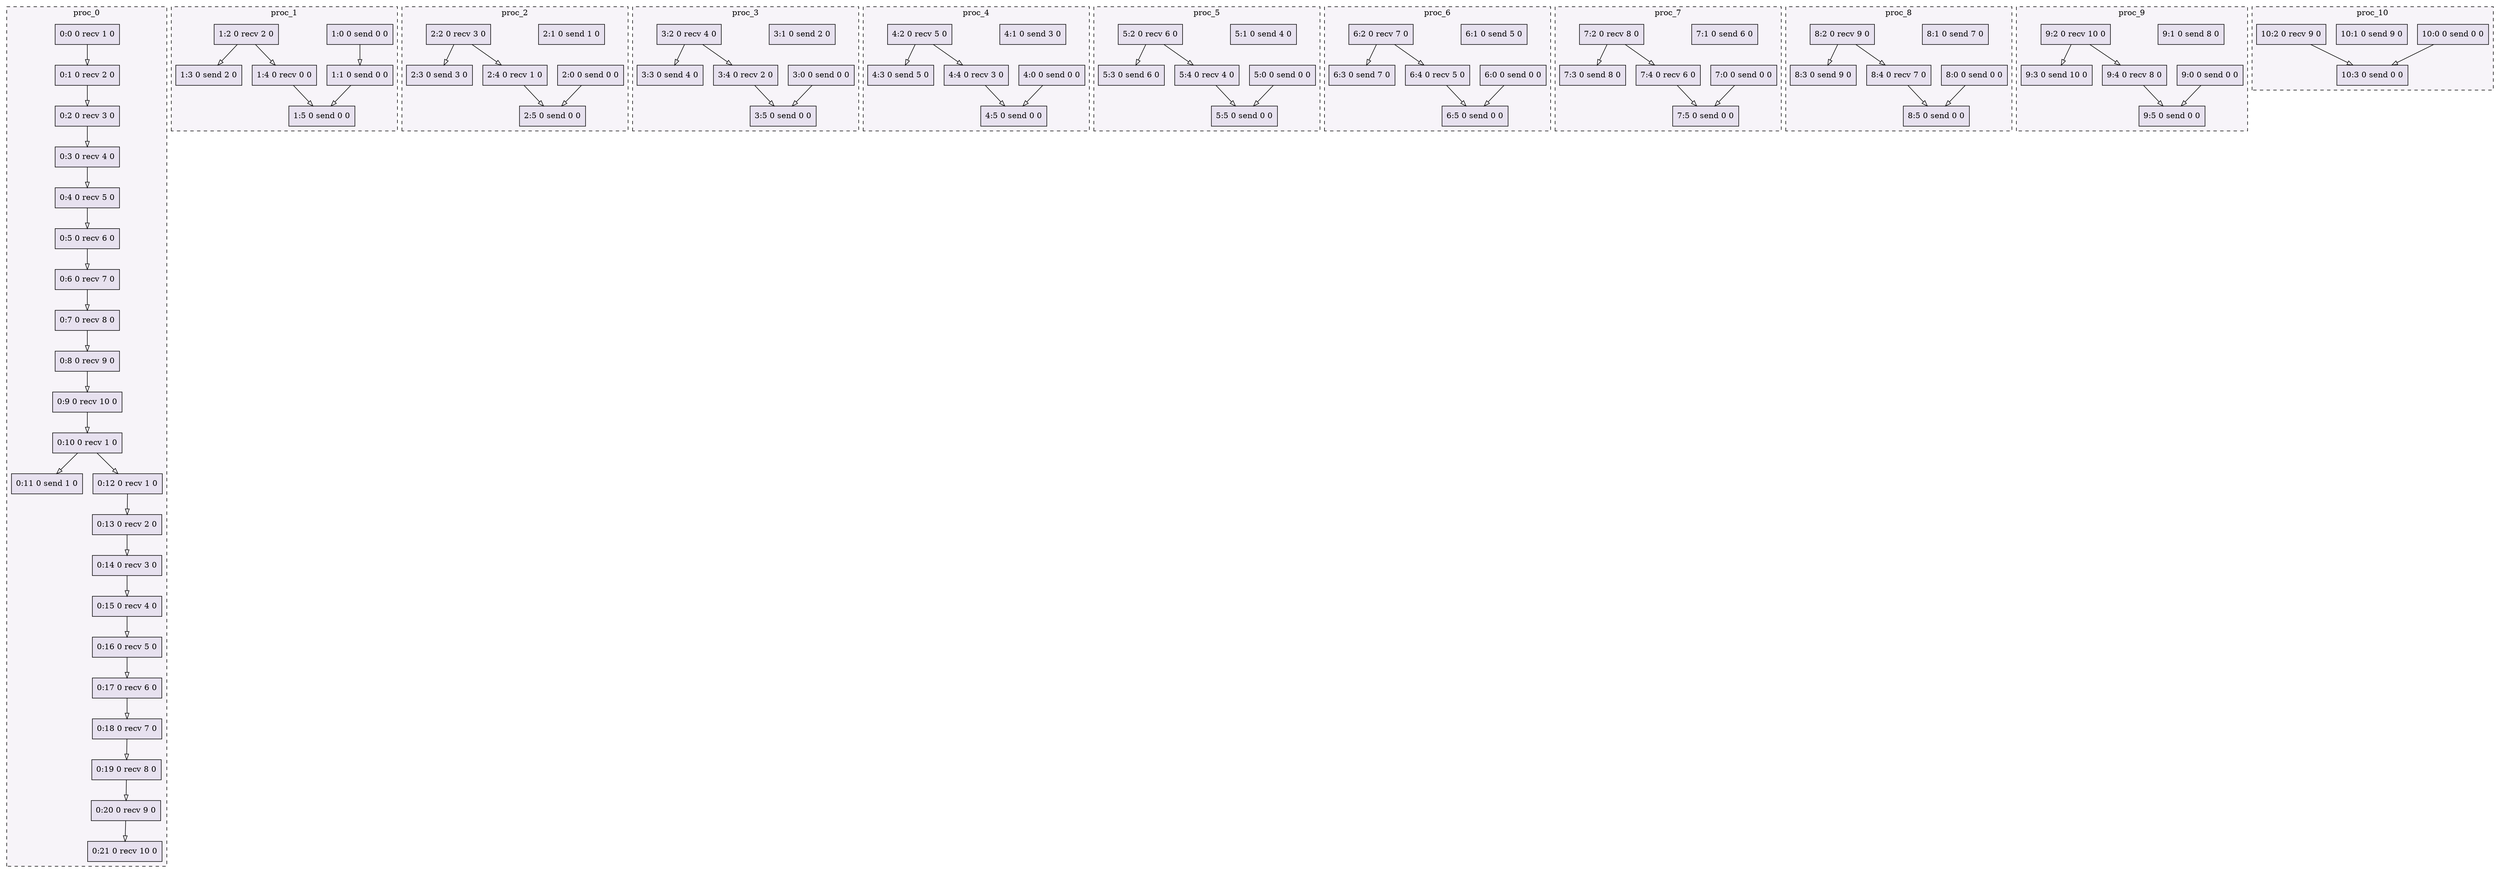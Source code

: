 digraph{node[shape=record style=filled colorscheme=purd9 fillcolor=2];subgraph cluster0{style=dashed;colorscheme=purd9;bgcolor=1;edge[arrowhead=empty];label=proc_0;0[label="0:0 0 recv 1 0"];1[label="0:1 0 recv 2 0"];2[label="0:2 0 recv 3 0"];3[label="0:3 0 recv 4 0"];4[label="0:4 0 recv 5 0"];5[label="0:5 0 recv 6 0"];6[label="0:6 0 recv 7 0"];7[label="0:7 0 recv 8 0"];8[label="0:8 0 recv 9 0"];9[label="0:9 0 recv 10 0"];10[label="0:10 0 recv 1 0"];11[label="0:11 0 send 1 0"];12[label="0:12 0 recv 1 0"];13[label="0:13 0 recv 2 0"];14[label="0:14 0 recv 3 0"];15[label="0:15 0 recv 4 0"];16[label="0:16 0 recv 5 0"];17[label="0:17 0 recv 6 0"];18[label="0:18 0 recv 7 0"];19[label="0:19 0 recv 8 0"];20[label="0:20 0 recv 9 0"];21[label="0:21 0 recv 10 0"];0->1;1->2;2->3;3->4;4->5;5->6;6->7;7->8;8->9;9->10;10->11;10->12;12->13;13->14;14->15;15->16;16->17;17->18;18->19;19->20;20->21;}subgraph cluster1{style=dashed;colorscheme=purd9;bgcolor=1;edge[arrowhead=empty];label=proc_1;22[label="1:0 0 send 0 0"];23[label="1:1 0 send 0 0"];24[label="1:2 0 recv 2 0"];25[label="1:3 0 send 2 0"];26[label="1:4 0 recv 0 0"];27[label="1:5 0 send 0 0"];22->23;24->25;24->26;26->27;23->27;}subgraph cluster2{style=dashed;colorscheme=purd9;bgcolor=1;edge[arrowhead=empty];label=proc_2;28[label="2:0 0 send 0 0"];29[label="2:1 0 send 1 0"];30[label="2:2 0 recv 3 0"];31[label="2:3 0 send 3 0"];32[label="2:4 0 recv 1 0"];33[label="2:5 0 send 0 0"];30->31;30->32;32->33;28->33;}subgraph cluster3{style=dashed;colorscheme=purd9;bgcolor=1;edge[arrowhead=empty];label=proc_3;34[label="3:0 0 send 0 0"];35[label="3:1 0 send 2 0"];36[label="3:2 0 recv 4 0"];37[label="3:3 0 send 4 0"];38[label="3:4 0 recv 2 0"];39[label="3:5 0 send 0 0"];36->37;36->38;38->39;34->39;}subgraph cluster4{style=dashed;colorscheme=purd9;bgcolor=1;edge[arrowhead=empty];label=proc_4;40[label="4:0 0 send 0 0"];41[label="4:1 0 send 3 0"];42[label="4:2 0 recv 5 0"];43[label="4:3 0 send 5 0"];44[label="4:4 0 recv 3 0"];45[label="4:5 0 send 0 0"];42->43;42->44;44->45;40->45;}subgraph cluster5{style=dashed;colorscheme=purd9;bgcolor=1;edge[arrowhead=empty];label=proc_5;46[label="5:0 0 send 0 0"];47[label="5:1 0 send 4 0"];48[label="5:2 0 recv 6 0"];49[label="5:3 0 send 6 0"];50[label="5:4 0 recv 4 0"];51[label="5:5 0 send 0 0"];48->49;48->50;50->51;46->51;}subgraph cluster6{style=dashed;colorscheme=purd9;bgcolor=1;edge[arrowhead=empty];label=proc_6;52[label="6:0 0 send 0 0"];53[label="6:1 0 send 5 0"];54[label="6:2 0 recv 7 0"];55[label="6:3 0 send 7 0"];56[label="6:4 0 recv 5 0"];57[label="6:5 0 send 0 0"];54->55;54->56;56->57;52->57;}subgraph cluster7{style=dashed;colorscheme=purd9;bgcolor=1;edge[arrowhead=empty];label=proc_7;58[label="7:0 0 send 0 0"];59[label="7:1 0 send 6 0"];60[label="7:2 0 recv 8 0"];61[label="7:3 0 send 8 0"];62[label="7:4 0 recv 6 0"];63[label="7:5 0 send 0 0"];60->61;60->62;62->63;58->63;}subgraph cluster8{style=dashed;colorscheme=purd9;bgcolor=1;edge[arrowhead=empty];label=proc_8;64[label="8:0 0 send 0 0"];65[label="8:1 0 send 7 0"];66[label="8:2 0 recv 9 0"];67[label="8:3 0 send 9 0"];68[label="8:4 0 recv 7 0"];69[label="8:5 0 send 0 0"];66->67;66->68;68->69;64->69;}subgraph cluster9{style=dashed;colorscheme=purd9;bgcolor=1;edge[arrowhead=empty];label=proc_9;70[label="9:0 0 send 0 0"];71[label="9:1 0 send 8 0"];72[label="9:2 0 recv 10 0"];73[label="9:3 0 send 10 0"];74[label="9:4 0 recv 8 0"];75[label="9:5 0 send 0 0"];72->73;72->74;74->75;70->75;}subgraph cluster10{style=dashed;colorscheme=purd9;bgcolor=1;edge[arrowhead=empty];label=proc_10;76[label="10:0 0 send 0 0"];77[label="10:1 0 send 9 0"];78[label="10:2 0 recv 9 0"];79[label="10:3 0 send 0 0"];78->79;76->79;}}